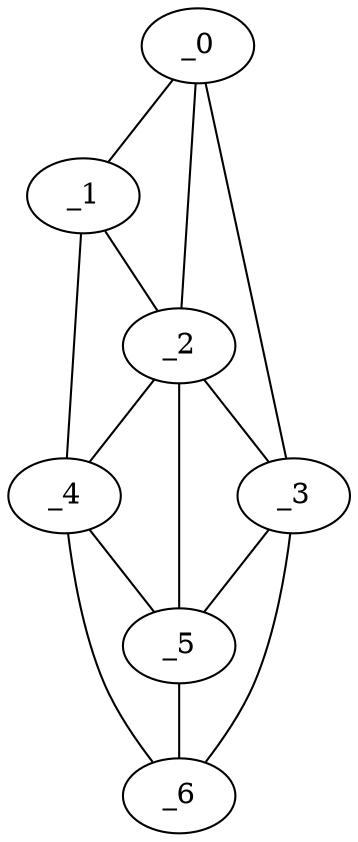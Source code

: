graph "obj63__150.gxl" {
	_0	 [x=36,
		y=27];
	_1	 [x=41,
		y=22];
	_0 -- _1	 [valence=1];
	_2	 [x=50,
		y=21];
	_0 -- _2	 [valence=1];
	_3	 [x=57,
		y=48];
	_0 -- _3	 [valence=1];
	_1 -- _2	 [valence=2];
	_4	 [x=67,
		y=14];
	_1 -- _4	 [valence=1];
	_2 -- _3	 [valence=2];
	_2 -- _4	 [valence=2];
	_5	 [x=69,
		y=29];
	_2 -- _5	 [valence=2];
	_3 -- _5	 [valence=1];
	_6	 [x=86,
		y=16];
	_3 -- _6	 [valence=1];
	_4 -- _5	 [valence=1];
	_4 -- _6	 [valence=1];
	_5 -- _6	 [valence=2];
}
